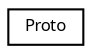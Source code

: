 digraph "Graphical Class Hierarchy"
{
  edge [fontname="Sans",fontsize="8",labelfontname="Sans",labelfontsize="8"];
  node [fontname="Sans",fontsize="8",shape=record];
  rankdir="LR";
  Node1 [label="Proto",height=0.2,width=0.4,color="black", fillcolor="white", style="filled",URL="$struct_proto.html"];
}
